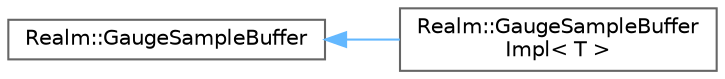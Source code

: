 digraph "Graphical Class Hierarchy"
{
 // LATEX_PDF_SIZE
  bgcolor="transparent";
  edge [fontname=Helvetica,fontsize=10,labelfontname=Helvetica,labelfontsize=10];
  node [fontname=Helvetica,fontsize=10,shape=box,height=0.2,width=0.4];
  rankdir="LR";
  Node0 [id="Node000000",label="Realm::GaugeSampleBuffer",height=0.2,width=0.4,color="grey40", fillcolor="white", style="filled",URL="$classRealm_1_1GaugeSampleBuffer.html",tooltip=" "];
  Node0 -> Node1 [id="edge150_Node000000_Node000001",dir="back",color="steelblue1",style="solid",tooltip=" "];
  Node1 [id="Node000001",label="Realm::GaugeSampleBuffer\lImpl\< T \>",height=0.2,width=0.4,color="grey40", fillcolor="white", style="filled",URL="$classRealm_1_1GaugeSampleBufferImpl.html",tooltip=" "];
}
